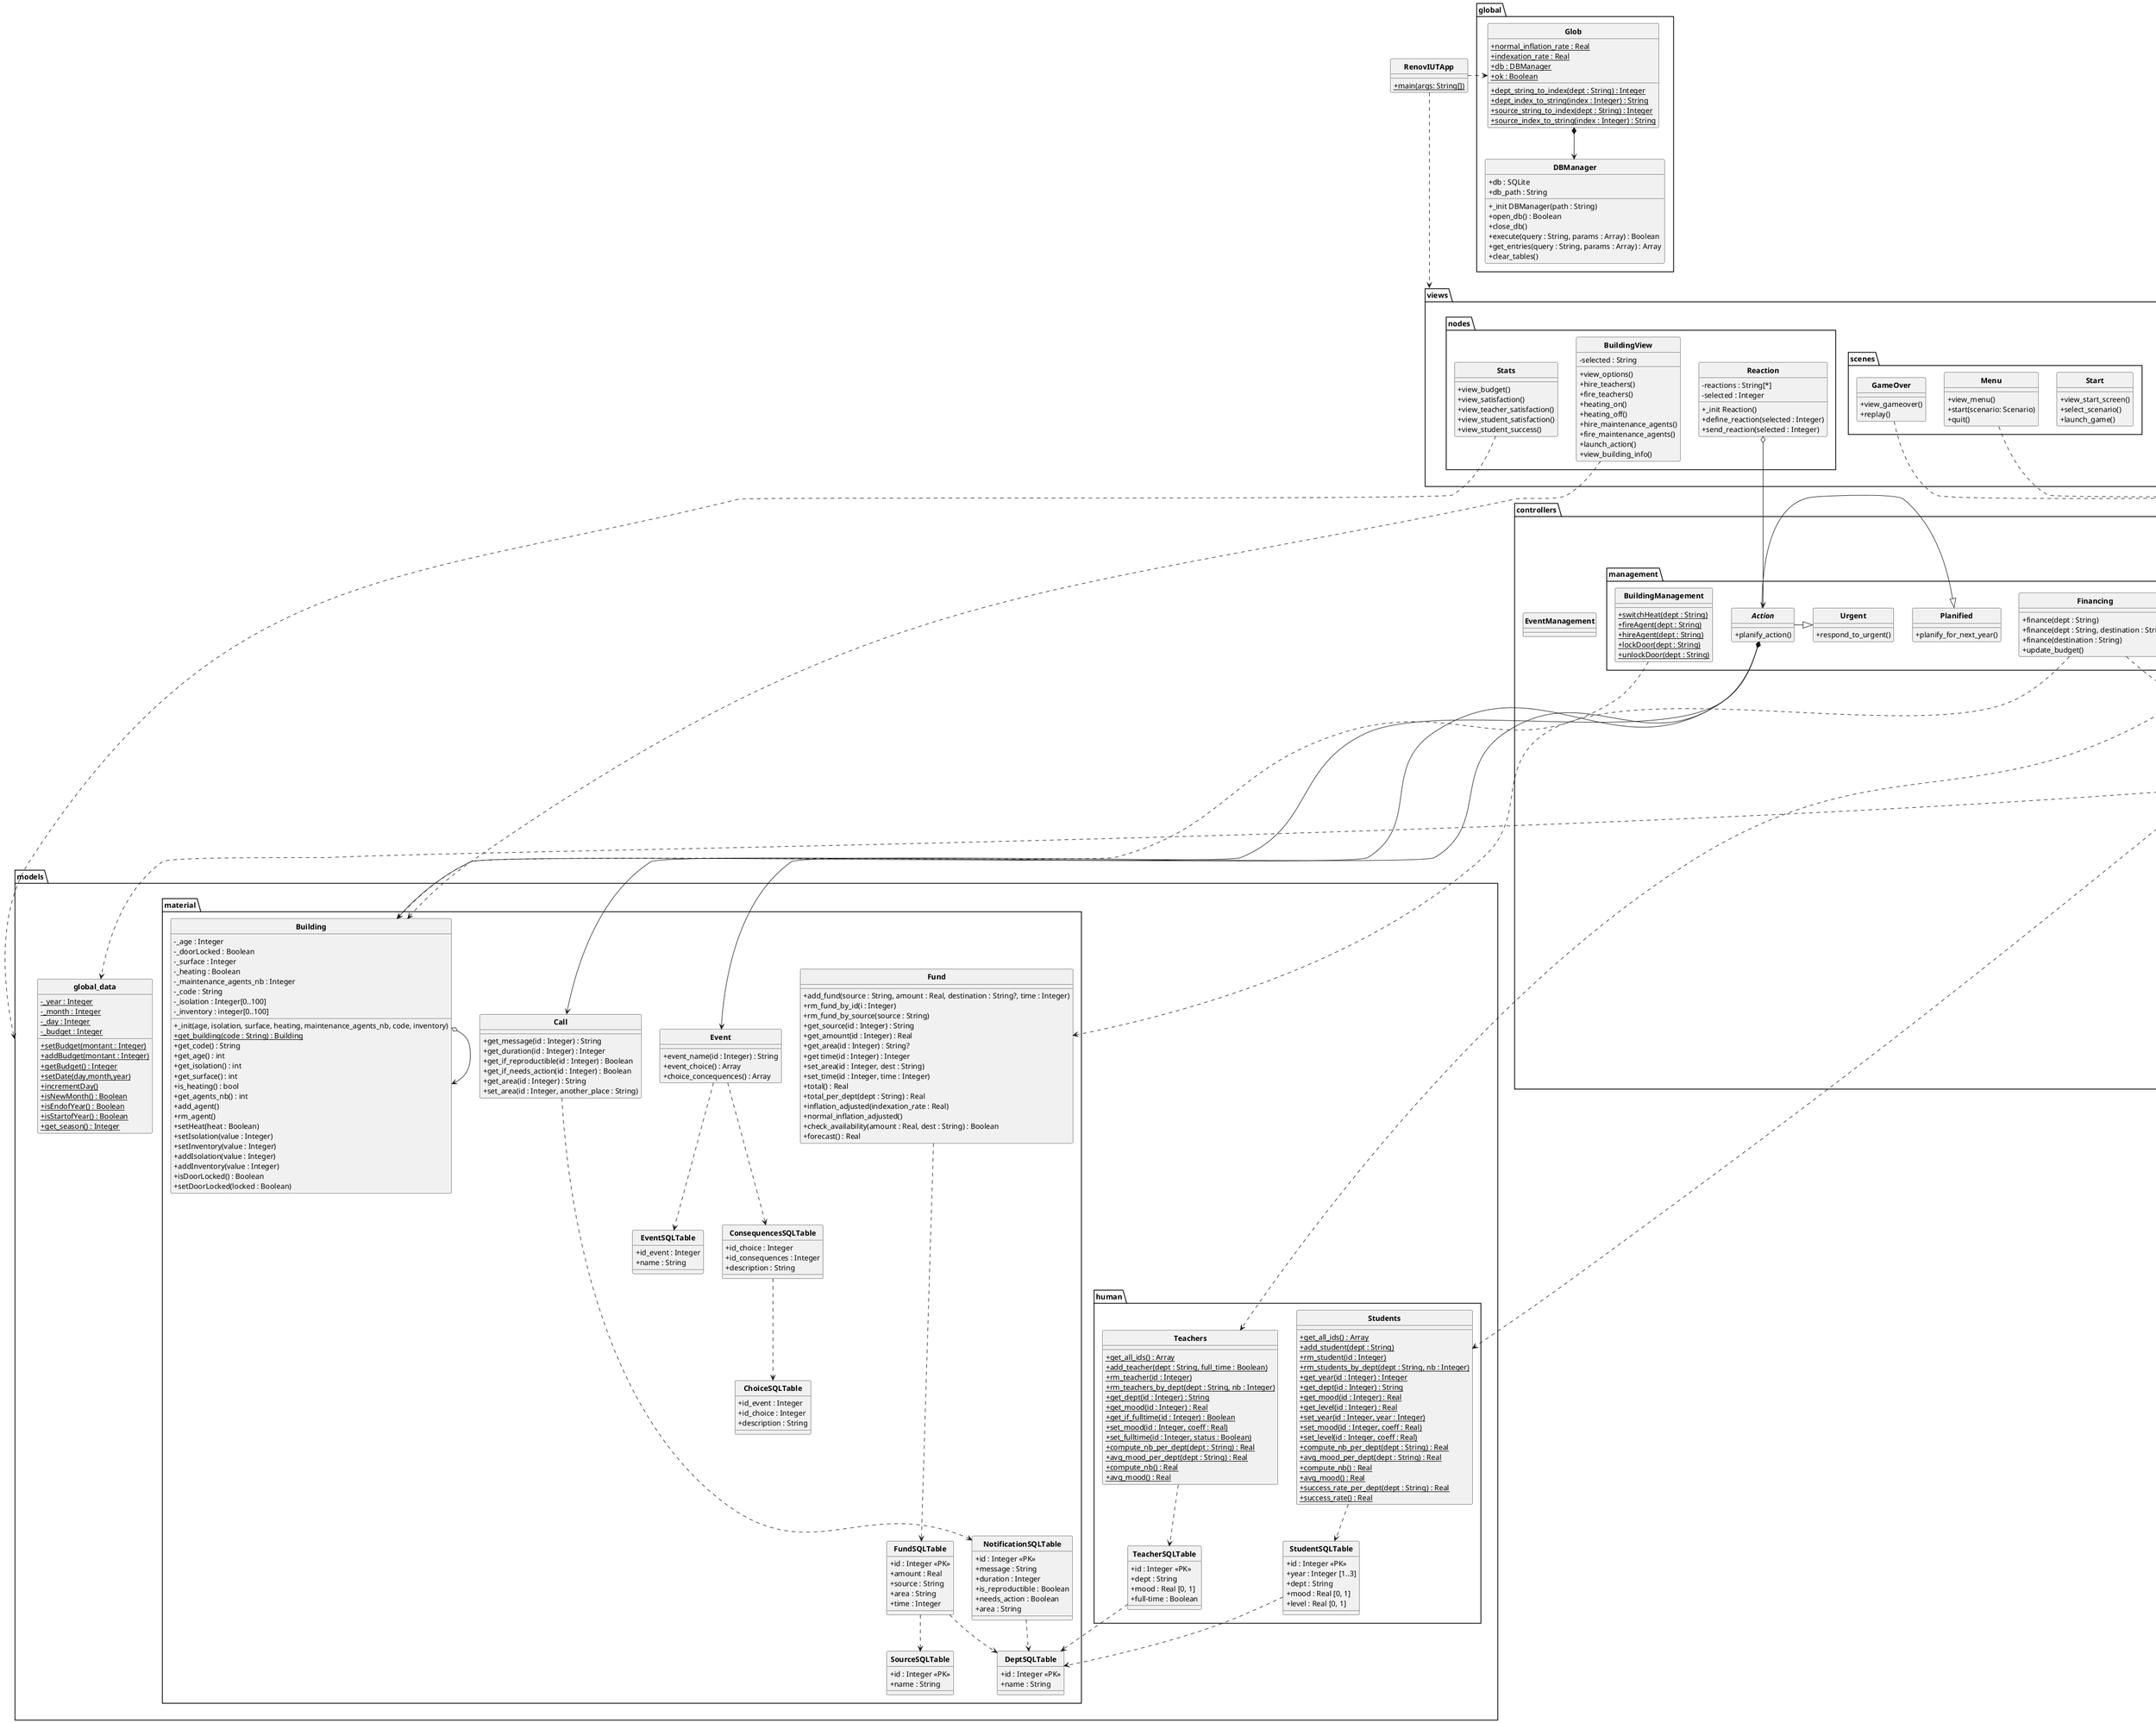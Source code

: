 @startuml RenovIUTApp

skinparam style strictuml
skinparam classAttributeIconSize 0
skinparam classFontStyle Bold
hide enum methods

class RenovIUTApp
{
    + {static} main(args: String[])
}

package global {
    class DBManager
    {
    	+ db : SQLite
    	+ db_path : String
    	+ _init DBManager(path : String)
    	+ open_db() : Boolean
    	+ close_db()
    	+ execute(query : String, params : Array) : Boolean
    	+ get_entries(query : String, params : Array) : Array
    	+ clear_tables()
    }

    class Glob
    {
    	+ {static} normal_inflation_rate : Real
    	+ {static} indexation_rate : Real
    	+ {static} db : DBManager
    	+ {static} ok : Boolean
    	+ {static} dept_string_to_index(dept : String) : Integer
    	+ {static} dept_index_to_string(index : Integer) : String
    	+ {static} source_string_to_index(dept : String) : Integer
    	+ {static} source_index_to_string(index : Integer) : String
    }
}

package views
{
    package nodes
    {
        class BuildingView
        {
            - selected : String
            + view_options()
            + hire_teachers()
            + fire_teachers()
            + heating_on()
            + heating_off()
            + hire_maintenance_agents()
            + fire_maintenance_agents()
            + launch_action()
            + view_building_info()
        }

        class Stats
        {
            + view_budget()
            + view_satisfaction()
            + view_teacher_satisfaction()
            + view_student_satisfaction()
            + view_student_success()
        }

        class Reaction
        {
            - reactions : String[*]
            - selected : Integer
            + _init Reaction()
            + define_reaction(selected : Integer)
            + send_reaction(selected : Integer)

        }
    }

    package scenes
    {
        class Start
        {
            + view_start_screen()
            + select_scenario()
            + launch_game()
        }

        class Menu
        {
            + view_menu()
            + start(scenario: Scenario)
            + quit()
        }

        class GameOver
        {
            + view_gameover()
            + replay()
        }
    }
}





package controllers
{
		package timeline 
        {
			class TimeManagement
			{
				+ _init(scenario: Scenario)
				+ tick()
                + wait(time : Real)
                + end_of_month()
				+ end_of_year()
                + year_begin()
				+ pause(p : Boolean)
			}

            interface Scenario
		    {
            	+ {abstract} test_end_game_condition() : Boolean
                + {abstract} end_game()
				+ {abstract} random_event()
                + {abstract} init_data()
				+ get_scenario() : String
				+ adjust_budget(coeff : Real)
				+ adjust_student_satisfaction(coeff : Real)
				+ adjust_teacher_satisfaction(coeff : Real)
				+ adjust_call_probability(call : Integer, coeff : Real)
				+ adjust_dept_state(dept: String, coeff : Real)
		    }

            class ScenarioElection
            {

            }

            class ScenarioRenovation
            {
                
            }

			class Vote
			{
                + {static} nb_voix_per_dept(dept: String) : int
                + {static} nb_voix_teacher_per_dept(dept: String) : int
                + {static} nb_voix_student_per_dept(dept: String) : int
                + {static} nb_voix_teacher() : int
                + {static} nb_voix_student() : int
                + {static} nb_voix_total() : int
				+ {static} election_gagnee() : Boolean
				+ {static} popularity_rate() : Real
				+ {static} popularity_rate_per_dept(dept : String) : Real
				+ {static} popularity_rate_among_teachers() : Real
				+ {static} popularity_rate_among_teachers_per_dept(dept : String) : Real
				+ {static} popularity_rate_among_students() : Real
				+ {static} popularity_rate_among_students_per_dept(dept : String) : Real
			}
    }

    package school
    {
        class Teaching
        {
            + {static} hire_teachers(dept : String)
            + {static} fire_teachers(dept : String)
            + {static} populate()
        }

        class Study
        {
            + {static} populate()
            + {static} populate_promo(dept : String, year : Integer)
            + {static} evaluate()
            + {static} next_year()
        }
    }

    package management
    {   
        class BuildingManagement
        {
            + {static} switchHeat(dept : String)
            + {static} fireAgent(dept : String)
            + {static} hireAgent(dept : String)
            + {static} lockDoor(dept : String)
            + {static} unlockDoor(dept : String)
        }


        class Financing
        {
            + finance(dept : String)
            + finance(dept : String, destination : String)
            + finance(destination : String)
            + update_budget()
        }

        abstract class Action
        {
            + planify_action()
        }

        class Planified
        {
            + planify_for_next_year()
        }

        class Urgent
        {
            + respond_to_urgent()
        }
    }

    class EventManagement
    {
        
    }
}





package models
{
    class global_data
    { 
        - {static} _year : Integer
		- {static} _month : Integer
		- {static} _day : Integer
        - {static} _budget : Integer
        + {static} setBudget(montant : Integer)
        + {static} addBudget(montant : Integer)
        + {static} getBudget() : Integer
        + {static} setDate(day,month,year)
        + {static} incrementDay()
        + {static} isNewMonth() : Boolean
        + {static} isEndofYear() : Boolean
        + {static} isStartofYear() : Boolean
        + {static} get_season() : Integer
    }

	package human {
		class Students
		{
                + {static} get_all_ids() : Array
				+ {static} add_student(dept : String)
				+ {static} rm_student(id : Integer)
				+ {static} rm_students_by_dept(dept : String, nb : Integer)
				+ {static} get_year(id : Integer) : Integer
				+ {static} get_dept(id : Integer) : String
				+ {static} get_mood(id : Integer) : Real
				+ {static} get_level(id : Integer) : Real
				+ {static} set_year(id : Integer, year : Integer)
				+ {static} set_mood(id : Integer, coeff : Real)
				+ {static} set_level(id : Integer, coeff : Real)
				+ {static} compute_nb_per_dept(dept : String) : Real
				+ {static} avg_mood_per_dept(dept : String) : Real
				+ {static} compute_nb() : Real
				+ {static} avg_mood() : Real
				+ {static} success_rate_per_dept(dept : String) : Real
				+ {static} success_rate() : Real
		}
		class Teachers
		{
                + {static} get_all_ids() : Array
				+ {static} add_teacher(dept : String, full_time : Boolean)
				+ {static} rm_teacher(id : Integer)
				+ {static} rm_teachers_by_dept(dept : String, nb : Integer)
				+ {static} get_dept(id : Integer) : String
				+ {static} get_mood(id : Integer) : Real
				+ {static} get_if_fulltime(id : Integer) : Boolean
				+ {static} set_mood(id : Integer, coeff : Real)
				+ {static} set_fulltime(id : Integer, status : Boolean)
				+ {static} compute_nb_per_dept(dept : String) : Real
				+ {static} avg_mood_per_dept(dept : String) : Real
				+ {static} compute_nb() : Real
				+ {static} avg_mood() : Real
		}
        class StudentSQLTable
        {
            + id : Integer <<PK>>
            + year : Integer [1..3]
            + dept : String
            + mood : Real [0, 1]
            + level : Real [0, 1]
        }
        class TeacherSQLTable
        {
            + id : Integer <<PK>>
            + dept : String
            + mood : Real [0, 1]
            + full-time : Boolean
        }

    }

		package material
        {
			class Building
			{
				- _age : Integer
                - _doorLocked : Boolean
				- _surface : Integer
				- _heating : Boolean
				- _maintenance_agents_nb : Integer
                - _code : String
                - _isolation : Integer[0..100]
                - _inventory : integer[0..100]
                + _init(age, isolation, surface, heating, maintenance_agents_nb, code, inventory)
                + {static} get_building(code : String) : Building
			    + get_code() : String
                + get_age() : int
                + get_isolation() : int
                + get_surface() : int
                + is_heating() : bool
                + get_agents_nb() : int
                + add_agent()
                + rm_agent()
                + setHeat(heat : Boolean)
                + setIsolation(value : Integer)
                + setInventory(value : Integer)
                + addIsolation(value : Integer)
                + addInventory(value : Integer)
                + isDoorLocked() : Boolean
                + setDoorLocked(locked : Boolean)
			}

			class Fund
			{
				+ add_fund(source : String, amount : Real, destination : String?, time : Integer)
				+ rm_fund_by_id(i : Integer)
			    + rm_fund_by_source(source : String)
				+ get_source(id : Integer) : String
				+ get_amount(id : Integer) : Real
				+ get_area(id : Integer) : String?
				+ get time(id : Integer) : Integer
				+ set_area(id : Integer, dest : String)
				+ set_time(id : Integer, time : Integer)
				+ total() : Real
				+ total_per_dept(dept : String) : Real
				+ inflation_adjusted(indexation_rate : Real)
				+ normal_inflation_adjusted()
				+ check_availability(amount : Real, dest : String) : Boolean
				+ forecast() : Real
			}

			class Call
			{
				+ get_message(id : Integer) : String
				+ get_duration(id : Integer) : Integer
				+ get_if_reproductible(id : Integer) : Boolean
				+ get_if_needs_action(id : Integer) : Boolean
				+ get_area(id : Integer) : String
				+ set_area(id : Integer, another_place : String)
			}

            class FundSQLTable
            {
                + id : Integer <<PK>>
                + amount : Real
                + source : String
                + area : String
                + time : Integer
            }

            class NotificationSQLTable
            {
                + id : Integer <<PK>>
                + message : String
                + duration : Integer
                + is_reproductible : Boolean
                + needs_action : Boolean
                + area : String
            }

            class Event
            {
                + event_name(id : Integer) : String
                + event_choice() : Array
                + choice_concequences() : Array
            }

            'Table des evenements qui peuvent se produire'
            class EventSQLTable
            {
                + id_event : Integer
                + name : String
            }

            'Pour chaque evenement il peu y avoir différent choix'
            class ChoiceSQLTable
            {
                + id_event : Integer
                + id_choice : Integer
                + description : String
            }

            'Chaque choix peut avoir une ou plusieurs conséquences'
            class ConsequencesSQLTable
            {
                + id_choice : Integer
                + id_consequences : Integer
                + description : String
            }

            class DeptSQLTable
            {
                + id : Integer <<PK>>
                + name : String
            }

            class SourceSQLTable
            {
                + id : Integer <<PK>>
                + name : String
            }
    }
}




'Appli'
RenovIUTApp ...> views
RenovIUTApp .> Glob
Glob *--> DBManager

'Vue utilise modèle'
BuildingView ...> Building
Stats ....> models

'Vue utilise controller'
GameOver ..> Vote
Reaction o--> Action
Menu ..> Scenario

'Controller utilse modèle'
Study ..> Students
Teaching ..> Teachers
Financing ..> Fund
Action *---> Building
Action *--> Call
Action *--> Event
BuildingManagement ..> Building 
TimeManagement ..> global_data

'Modèle utilise SQL'
Students ..> StudentSQLTable
Teachers ..> TeacherSQLTable
Fund ....> FundSQLTable
Call ....> NotificationSQLTable
TeacherSQLTable ..> DeptSQLTable
StudentSQLTable ..> DeptSQLTable
FundSQLTable ..> DeptSQLTable
NotificationSQLTable ..> DeptSQLTable
FundSQLTable ..> SourceSQLTable
ConsequencesSQLTable ..> ChoiceSQLTable
Event ..> EventSQLTable
Event ..> ConsequencesSQLTable

'Heritage'
Action -|> Urgent
Action -|> Planified
Scenario --|> ScenarioElection
Scenario --|> ScenarioRenovation

'Autre'
TimeManagement *--> Scenario
Financing ..> Scenario
Building o--> Building



@enduml

